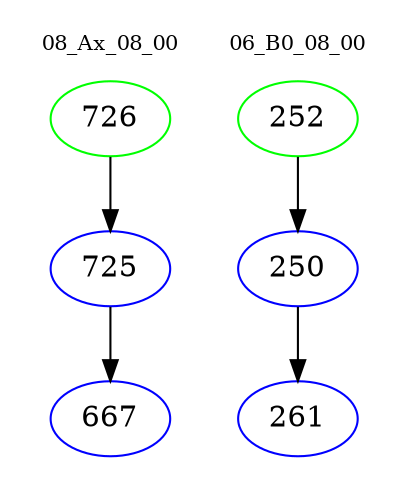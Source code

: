 digraph{
subgraph cluster_0 {
color = white
label = "08_Ax_08_00";
fontsize=10;
T0_726 [label="726", color="green"]
T0_726 -> T0_725 [color="black"]
T0_725 [label="725", color="blue"]
T0_725 -> T0_667 [color="black"]
T0_667 [label="667", color="blue"]
}
subgraph cluster_1 {
color = white
label = "06_B0_08_00";
fontsize=10;
T1_252 [label="252", color="green"]
T1_252 -> T1_250 [color="black"]
T1_250 [label="250", color="blue"]
T1_250 -> T1_261 [color="black"]
T1_261 [label="261", color="blue"]
}
}

